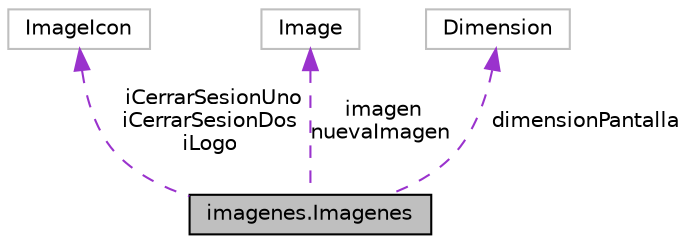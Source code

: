 digraph "imagenes.Imagenes"
{
  edge [fontname="Helvetica",fontsize="10",labelfontname="Helvetica",labelfontsize="10"];
  node [fontname="Helvetica",fontsize="10",shape=record];
  Node1 [label="imagenes.Imagenes",height=0.2,width=0.4,color="black", fillcolor="grey75", style="filled", fontcolor="black"];
  Node2 -> Node1 [dir="back",color="darkorchid3",fontsize="10",style="dashed",label=" iCerrarSesionUno\niCerrarSesionDos\niLogo" ];
  Node2 [label="ImageIcon",height=0.2,width=0.4,color="grey75", fillcolor="white", style="filled"];
  Node3 -> Node1 [dir="back",color="darkorchid3",fontsize="10",style="dashed",label=" imagen\nnuevaImagen" ];
  Node3 [label="Image",height=0.2,width=0.4,color="grey75", fillcolor="white", style="filled"];
  Node4 -> Node1 [dir="back",color="darkorchid3",fontsize="10",style="dashed",label=" dimensionPantalla" ];
  Node4 [label="Dimension",height=0.2,width=0.4,color="grey75", fillcolor="white", style="filled"];
}
